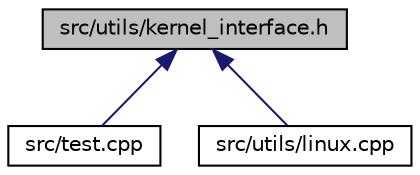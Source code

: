 digraph "src/utils/kernel_interface.h"
{
  edge [fontname="Helvetica",fontsize="10",labelfontname="Helvetica",labelfontsize="10"];
  node [fontname="Helvetica",fontsize="10",shape=record];
  Node1 [label="src/utils/kernel_interface.h",height=0.2,width=0.4,color="black", fillcolor="grey75", style="filled", fontcolor="black"];
  Node1 -> Node2 [dir="back",color="midnightblue",fontsize="10",style="solid"];
  Node2 [label="src/test.cpp",height=0.2,width=0.4,color="black", fillcolor="white", style="filled",URL="$test_8cpp.html"];
  Node1 -> Node3 [dir="back",color="midnightblue",fontsize="10",style="solid"];
  Node3 [label="src/utils/linux.cpp",height=0.2,width=0.4,color="black", fillcolor="white", style="filled",URL="$linux_8cpp.html"];
}
